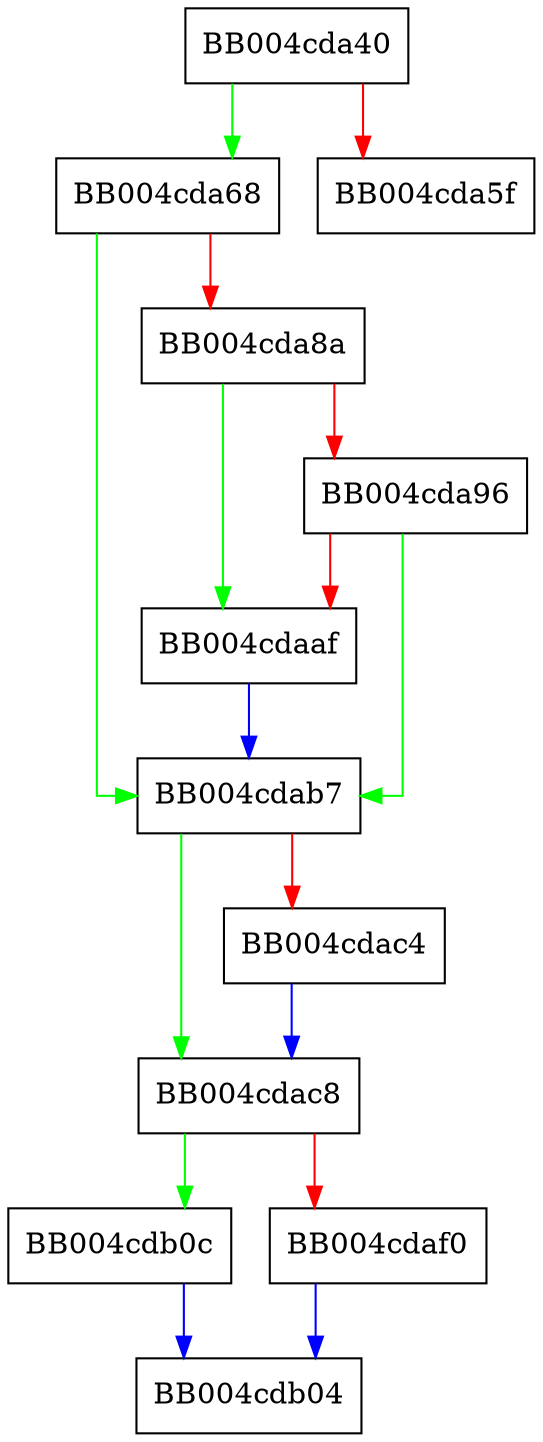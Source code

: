 digraph tls_setup_read_buffer {
  node [shape="box"];
  graph [splines=ortho];
  BB004cda40 -> BB004cda68 [color="green"];
  BB004cda40 -> BB004cda5f [color="red"];
  BB004cda68 -> BB004cdab7 [color="green"];
  BB004cda68 -> BB004cda8a [color="red"];
  BB004cda8a -> BB004cdaaf [color="green"];
  BB004cda8a -> BB004cda96 [color="red"];
  BB004cda96 -> BB004cdab7 [color="green"];
  BB004cda96 -> BB004cdaaf [color="red"];
  BB004cdaaf -> BB004cdab7 [color="blue"];
  BB004cdab7 -> BB004cdac8 [color="green"];
  BB004cdab7 -> BB004cdac4 [color="red"];
  BB004cdac4 -> BB004cdac8 [color="blue"];
  BB004cdac8 -> BB004cdb0c [color="green"];
  BB004cdac8 -> BB004cdaf0 [color="red"];
  BB004cdaf0 -> BB004cdb04 [color="blue"];
  BB004cdb0c -> BB004cdb04 [color="blue"];
}